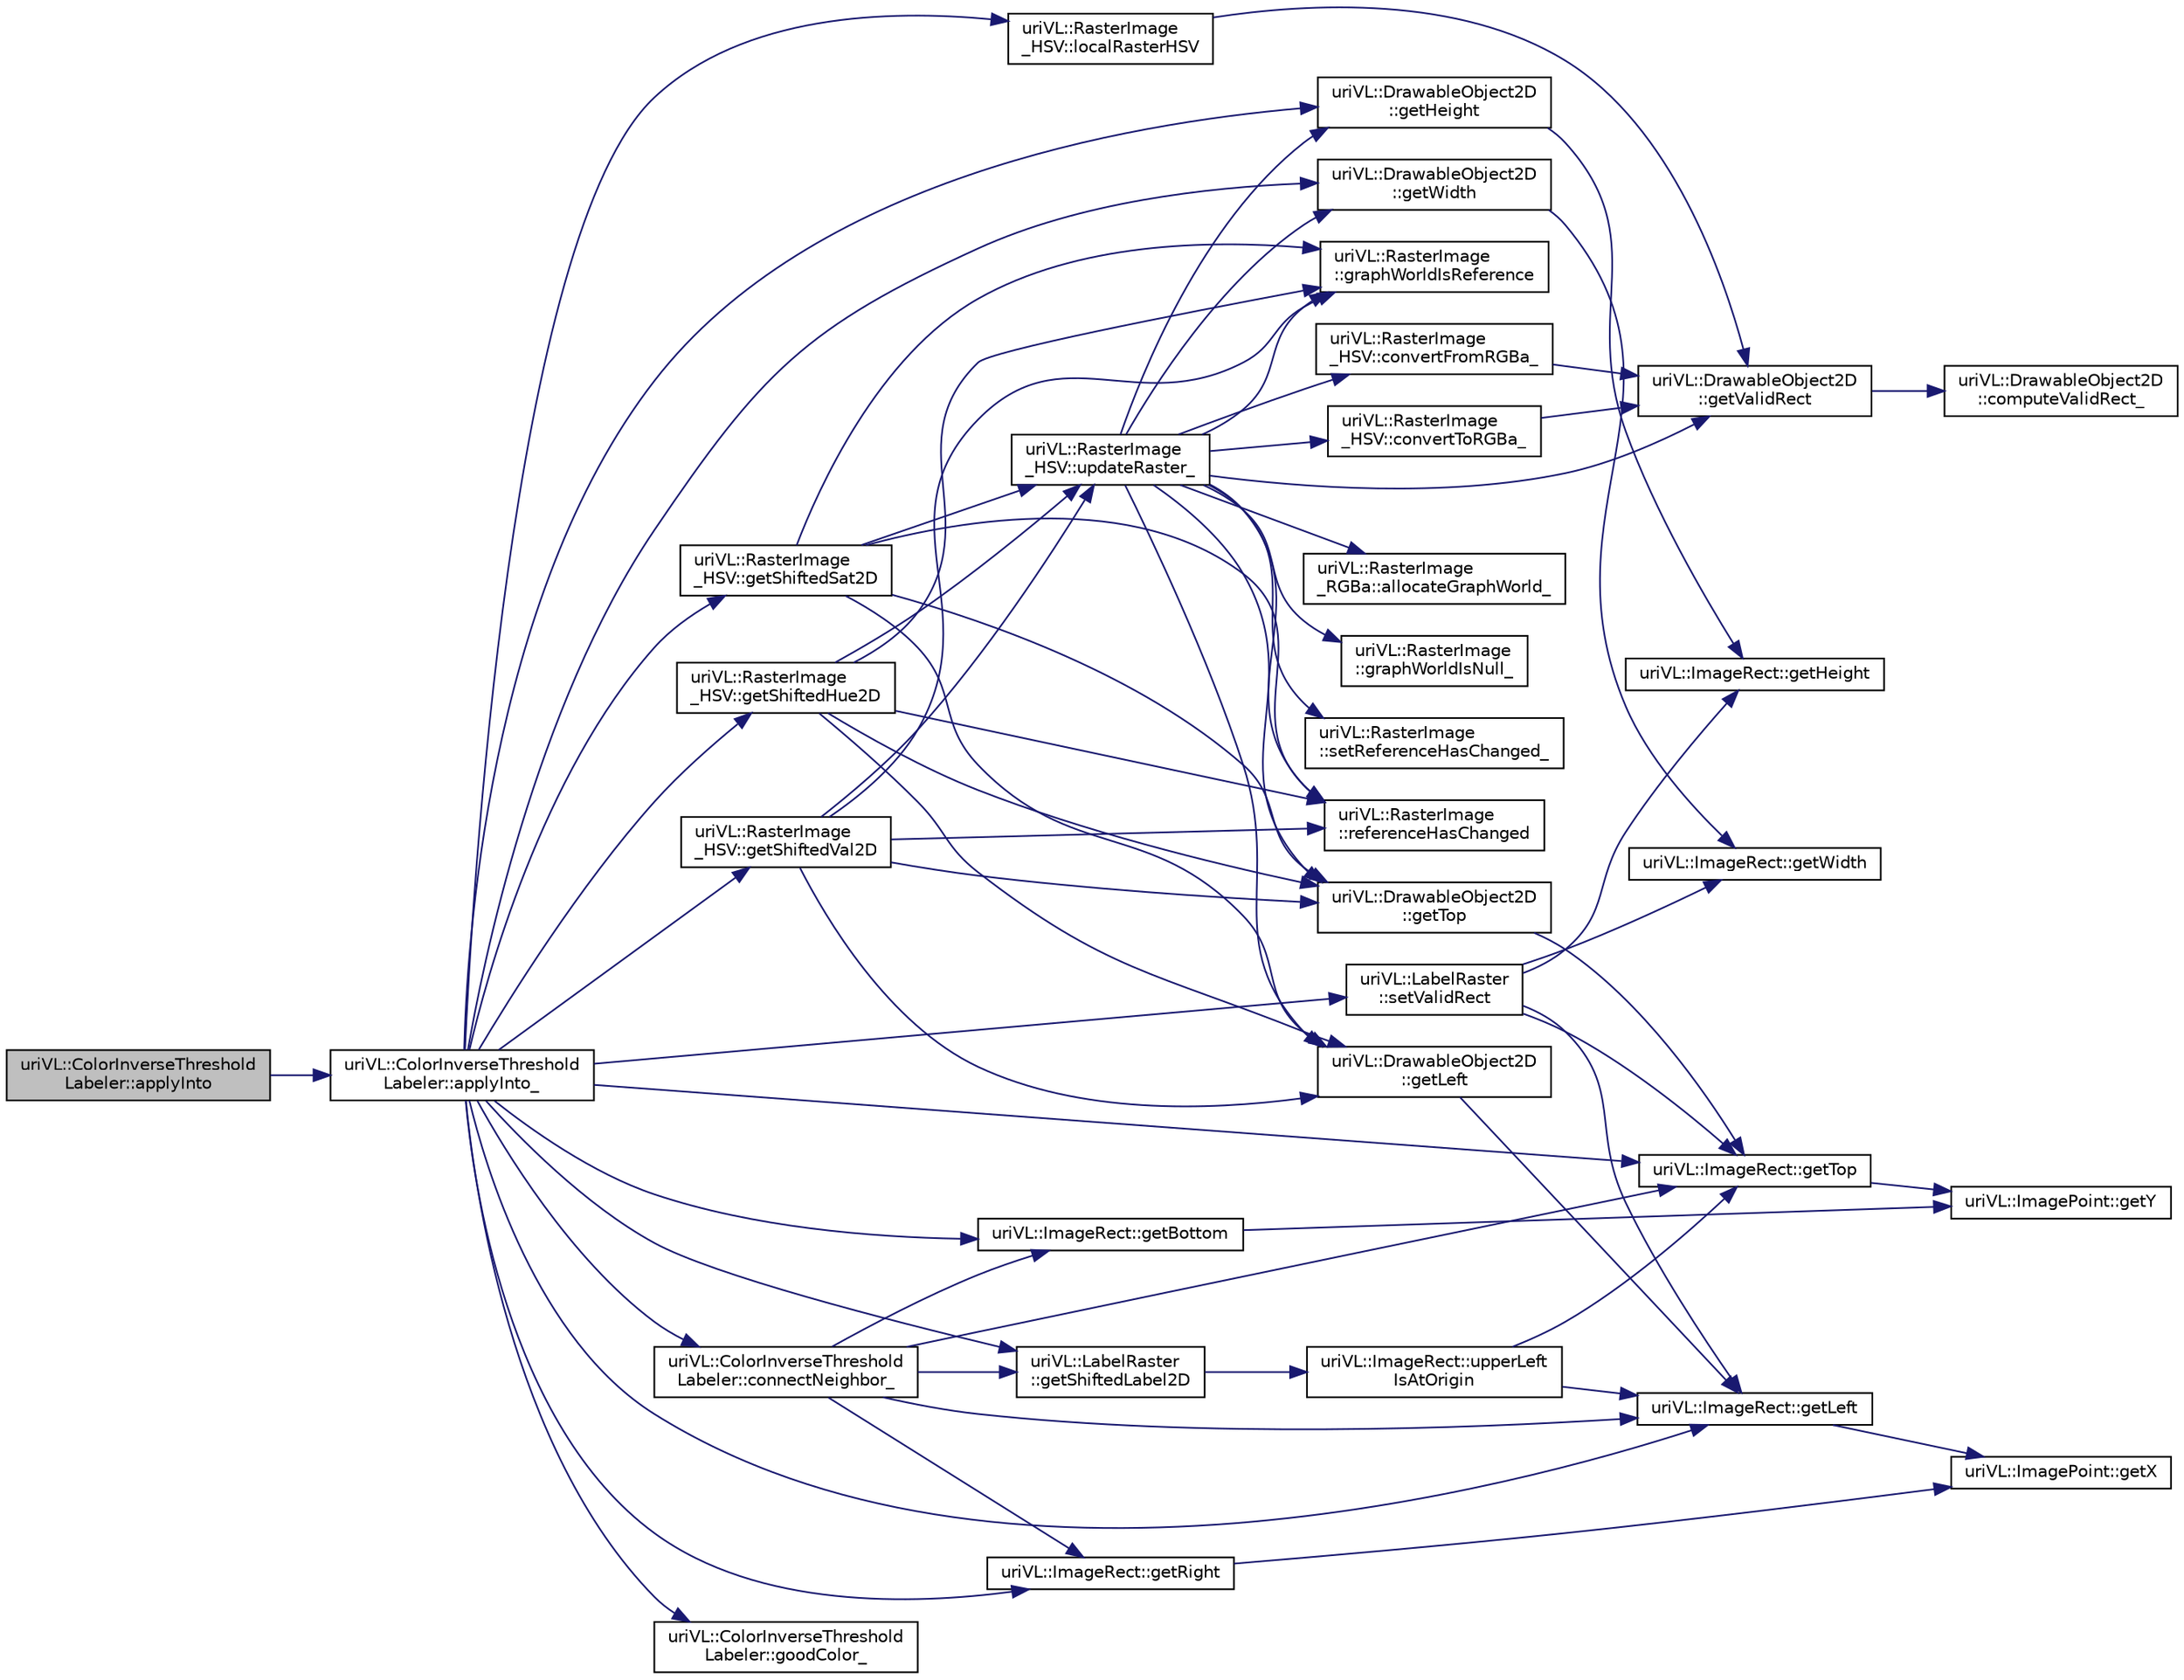 digraph "uriVL::ColorInverseThresholdLabeler::applyInto"
{
  edge [fontname="Helvetica",fontsize="10",labelfontname="Helvetica",labelfontsize="10"];
  node [fontname="Helvetica",fontsize="10",shape=record];
  rankdir="LR";
  Node1 [label="uriVL::ColorInverseThreshold\lLabeler::applyInto",height=0.2,width=0.4,color="black", fillcolor="grey75", style="filled", fontcolor="black"];
  Node1 -> Node2 [color="midnightblue",fontsize="10",style="solid",fontname="Helvetica"];
  Node2 [label="uriVL::ColorInverseThreshold\lLabeler::applyInto_",height=0.2,width=0.4,color="black", fillcolor="white", style="filled",URL="$classuriVL_1_1ColorInverseThresholdLabeler.html#a409adeafcd73c1bd6760a56a43cc27e0",tooltip="Private function that applies this operator to an image, writes the result into a LabelRaster..."];
  Node2 -> Node3 [color="midnightblue",fontsize="10",style="solid",fontname="Helvetica"];
  Node3 [label="uriVL::RasterImage\l_HSV::localRasterHSV",height=0.2,width=0.4,color="black", fillcolor="white", style="filled",URL="$classuriVL_1_1RasterImage__HSV.html#ae61598f218d92879a04cd042b598d111",tooltip="Allocates a read-only HSV copy of the image received as parameter if that image is not already some f..."];
  Node3 -> Node4 [color="midnightblue",fontsize="10",style="solid",fontname="Helvetica"];
  Node4 [label="uriVL::DrawableObject2D\l::getValidRect",height=0.2,width=0.4,color="black", fillcolor="white", style="filled",URL="$classuriVL_1_1DrawableObject2D.html#ad654c2c5da02b3b20298c3eef4153874",tooltip="Returns the object&#39;s valid data rectangle. "];
  Node4 -> Node5 [color="midnightblue",fontsize="10",style="solid",fontname="Helvetica"];
  Node5 [label="uriVL::DrawableObject2D\l::computeValidRect_",height=0.2,width=0.4,color="black", fillcolor="white", style="filled",URL="$classuriVL_1_1DrawableObject2D.html#a9eb135fd212d80a8fbc3caa7e242d9dd",tooltip="Calculates the object&#39;s valid box. "];
  Node2 -> Node6 [color="midnightblue",fontsize="10",style="solid",fontname="Helvetica"];
  Node6 [label="uriVL::RasterImage\l_HSV::getShiftedSat2D",height=0.2,width=0.4,color="black", fillcolor="white", style="filled",URL="$classuriVL_1_1RasterImage__HSV.html#a59baf092410adae9819c9b15b3a0f7e6",tooltip="Returns the saturation as a read-only shifted 2D raster. "];
  Node6 -> Node7 [color="midnightblue",fontsize="10",style="solid",fontname="Helvetica"];
  Node7 [label="uriVL::RasterImage\l::graphWorldIsReference",height=0.2,width=0.4,color="black", fillcolor="white", style="filled",URL="$classuriVL_1_1RasterImage.html#ac6190461f1bd30c426fc3d183b74429b",tooltip="Indicates whether or not the raster stored in the GraphWorld (if it exists) contains the reference va..."];
  Node6 -> Node8 [color="midnightblue",fontsize="10",style="solid",fontname="Helvetica"];
  Node8 [label="uriVL::RasterImage\l::referenceHasChanged",height=0.2,width=0.4,color="black", fillcolor="white", style="filled",URL="$classuriVL_1_1RasterImage.html#a8d10dedd31a0e59925bdf31a37d03097",tooltip="Indicates whether or not the reference raster for this image has been modified. "];
  Node6 -> Node9 [color="midnightblue",fontsize="10",style="solid",fontname="Helvetica"];
  Node9 [label="uriVL::RasterImage\l_HSV::updateRaster_",height=0.2,width=0.4,color="black", fillcolor="white", style="filled",URL="$classuriVL_1_1RasterImage__HSV.html#acea5d54496623c70bc30d825b339dbba",tooltip="Forces an update of the base rgb raster if it is not the reference raster. "];
  Node9 -> Node8 [color="midnightblue",fontsize="10",style="solid",fontname="Helvetica"];
  Node9 -> Node10 [color="midnightblue",fontsize="10",style="solid",fontname="Helvetica"];
  Node10 [label="uriVL::RasterImage\l::graphWorldIsNull_",height=0.2,width=0.4,color="black", fillcolor="white", style="filled",URL="$classuriVL_1_1RasterImage.html#a828cf5c4cfe56eaa135c6f7c0d17f49c",tooltip="Indicates whether the GraphWorld was allocated for this object. "];
  Node9 -> Node11 [color="midnightblue",fontsize="10",style="solid",fontname="Helvetica"];
  Node11 [label="uriVL::RasterImage\l::setReferenceHasChanged_",height=0.2,width=0.4,color="black", fillcolor="white", style="filled",URL="$classuriVL_1_1RasterImage.html#a6c62baac612cff6df7be87dce2dfc5fb",tooltip="To be called by a child class that has modified the graphworld or one of the secondary rasters..."];
  Node9 -> Node7 [color="midnightblue",fontsize="10",style="solid",fontname="Helvetica"];
  Node9 -> Node12 [color="midnightblue",fontsize="10",style="solid",fontname="Helvetica"];
  Node12 [label="uriVL::RasterImage\l_HSV::convertFromRGBa_",height=0.2,width=0.4,color="black", fillcolor="white", style="filled",URL="$classuriVL_1_1RasterImage__HSV.html#a0c641f26c0f5e53b785f13fe83033dd1",tooltip="Calculates HSV values for the input RGBa image received as parameter. "];
  Node12 -> Node4 [color="midnightblue",fontsize="10",style="solid",fontname="Helvetica"];
  Node9 -> Node4 [color="midnightblue",fontsize="10",style="solid",fontname="Helvetica"];
  Node9 -> Node13 [color="midnightblue",fontsize="10",style="solid",fontname="Helvetica"];
  Node13 [label="uriVL::RasterImage\l_RGBa::allocateGraphWorld_",height=0.2,width=0.4,color="black", fillcolor="white", style="filled",URL="$classuriVL_1_1RasterImage__RGBa.html#aea7a75a0d82569bb7f29ae38d5789651",tooltip="Alocates the GraphWorld for this object at the set dimensions. "];
  Node9 -> Node14 [color="midnightblue",fontsize="10",style="solid",fontname="Helvetica"];
  Node14 [label="uriVL::DrawableObject2D\l::getHeight",height=0.2,width=0.4,color="black", fillcolor="white", style="filled",URL="$classuriVL_1_1DrawableObject2D.html#a0fa48af9667c5a4b53bd2a9bf0eea240",tooltip="Returns the number of rows for the image. "];
  Node14 -> Node15 [color="midnightblue",fontsize="10",style="solid",fontname="Helvetica"];
  Node15 [label="uriVL::ImageRect::getHeight",height=0.2,width=0.4,color="black", fillcolor="white", style="filled",URL="$classuriVL_1_1ImageRect.html#aa757d85ab5d5230bc0ca53f5960e14f3",tooltip="Returns the height of the rectangle. "];
  Node9 -> Node16 [color="midnightblue",fontsize="10",style="solid",fontname="Helvetica"];
  Node16 [label="uriVL::DrawableObject2D\l::getWidth",height=0.2,width=0.4,color="black", fillcolor="white", style="filled",URL="$classuriVL_1_1DrawableObject2D.html#a01127dbd10a99cdbb7596e48539068c9",tooltip="Returns the number of columns for the image. "];
  Node16 -> Node17 [color="midnightblue",fontsize="10",style="solid",fontname="Helvetica"];
  Node17 [label="uriVL::ImageRect::getWidth",height=0.2,width=0.4,color="black", fillcolor="white", style="filled",URL="$classuriVL_1_1ImageRect.html#a1081dc6f638b33ebf30d0a43d51289ef",tooltip="Returns the width of the rectangle. "];
  Node9 -> Node18 [color="midnightblue",fontsize="10",style="solid",fontname="Helvetica"];
  Node18 [label="uriVL::DrawableObject2D\l::getTop",height=0.2,width=0.4,color="black", fillcolor="white", style="filled",URL="$classuriVL_1_1DrawableObject2D.html#a01508a3886015ab55449c46989af2277",tooltip="Returns the minimum y coordinate of the bounding rectangle. "];
  Node18 -> Node19 [color="midnightblue",fontsize="10",style="solid",fontname="Helvetica"];
  Node19 [label="uriVL::ImageRect::getTop",height=0.2,width=0.4,color="black", fillcolor="white", style="filled",URL="$classuriVL_1_1ImageRect.html#a2715b0a7b291354fd839a95ece0e0aba",tooltip="Returns the minimum y coordinate of the rectangle. "];
  Node19 -> Node20 [color="midnightblue",fontsize="10",style="solid",fontname="Helvetica"];
  Node20 [label="uriVL::ImagePoint::getY",height=0.2,width=0.4,color="black", fillcolor="white", style="filled",URL="$classuriVL_1_1ImagePoint.html#a4edda1ad5b1f3b39db3ac200dfddf016",tooltip="Returns the point&#39;s y coordinate. "];
  Node9 -> Node21 [color="midnightblue",fontsize="10",style="solid",fontname="Helvetica"];
  Node21 [label="uriVL::DrawableObject2D\l::getLeft",height=0.2,width=0.4,color="black", fillcolor="white", style="filled",URL="$classuriVL_1_1DrawableObject2D.html#a9c92e6b3d3b0753514e677080c762ef0",tooltip="Returns the minimum x coordinate of the bounding rectangle. "];
  Node21 -> Node22 [color="midnightblue",fontsize="10",style="solid",fontname="Helvetica"];
  Node22 [label="uriVL::ImageRect::getLeft",height=0.2,width=0.4,color="black", fillcolor="white", style="filled",URL="$classuriVL_1_1ImageRect.html#a38bd531df6bd6c4892bca1a690feda13",tooltip="Returns the minimum x coordinate of the rectangle. "];
  Node22 -> Node23 [color="midnightblue",fontsize="10",style="solid",fontname="Helvetica"];
  Node23 [label="uriVL::ImagePoint::getX",height=0.2,width=0.4,color="black", fillcolor="white", style="filled",URL="$classuriVL_1_1ImagePoint.html#a4845eb34e164c8dffd9b366cf61f3f5b",tooltip="Returns the point&#39;s x coordinate. "];
  Node9 -> Node24 [color="midnightblue",fontsize="10",style="solid",fontname="Helvetica"];
  Node24 [label="uriVL::RasterImage\l_HSV::convertToRGBa_",height=0.2,width=0.4,color="black", fillcolor="white", style="filled",URL="$classuriVL_1_1RasterImage__HSV.html#a13f1af375d7dd95bba79819652f4e820",tooltip="Updates the RGBa raster of this raster image to match the HSV rasters. "];
  Node24 -> Node4 [color="midnightblue",fontsize="10",style="solid",fontname="Helvetica"];
  Node6 -> Node18 [color="midnightblue",fontsize="10",style="solid",fontname="Helvetica"];
  Node6 -> Node21 [color="midnightblue",fontsize="10",style="solid",fontname="Helvetica"];
  Node2 -> Node25 [color="midnightblue",fontsize="10",style="solid",fontname="Helvetica"];
  Node25 [label="uriVL::RasterImage\l_HSV::getShiftedVal2D",height=0.2,width=0.4,color="black", fillcolor="white", style="filled",URL="$classuriVL_1_1RasterImage__HSV.html#a0f18c0d460abc57763d6239420c505d5",tooltip="Returns the value as a read-only shifted 2D raster. "];
  Node25 -> Node7 [color="midnightblue",fontsize="10",style="solid",fontname="Helvetica"];
  Node25 -> Node8 [color="midnightblue",fontsize="10",style="solid",fontname="Helvetica"];
  Node25 -> Node9 [color="midnightblue",fontsize="10",style="solid",fontname="Helvetica"];
  Node25 -> Node18 [color="midnightblue",fontsize="10",style="solid",fontname="Helvetica"];
  Node25 -> Node21 [color="midnightblue",fontsize="10",style="solid",fontname="Helvetica"];
  Node2 -> Node26 [color="midnightblue",fontsize="10",style="solid",fontname="Helvetica"];
  Node26 [label="uriVL::LabelRaster\l::getShiftedLabel2D",height=0.2,width=0.4,color="black", fillcolor="white", style="filled",URL="$classuriVL_1_1LabelRaster.html#a133fd2c51e4eed625df31a4b452ce2be",tooltip="Returns the label raster&#39;s read-only shifted 2D array. "];
  Node26 -> Node27 [color="midnightblue",fontsize="10",style="solid",fontname="Helvetica"];
  Node27 [label="uriVL::ImageRect::upperLeft\lIsAtOrigin",height=0.2,width=0.4,color="black", fillcolor="white", style="filled",URL="$classuriVL_1_1ImageRect.html#a0f6446fb5a440e3d901d07bf791625c0",tooltip="Indicates whether this rectangle has its upper left corner at (0, 0) "];
  Node27 -> Node19 [color="midnightblue",fontsize="10",style="solid",fontname="Helvetica"];
  Node27 -> Node22 [color="midnightblue",fontsize="10",style="solid",fontname="Helvetica"];
  Node2 -> Node28 [color="midnightblue",fontsize="10",style="solid",fontname="Helvetica"];
  Node28 [label="uriVL::RasterImage\l_HSV::getShiftedHue2D",height=0.2,width=0.4,color="black", fillcolor="white", style="filled",URL="$classuriVL_1_1RasterImage__HSV.html#a72e5a012356dcc397ca2141e8233e856",tooltip="Returns the hue as a read-only shifted 2D raster. "];
  Node28 -> Node7 [color="midnightblue",fontsize="10",style="solid",fontname="Helvetica"];
  Node28 -> Node8 [color="midnightblue",fontsize="10",style="solid",fontname="Helvetica"];
  Node28 -> Node9 [color="midnightblue",fontsize="10",style="solid",fontname="Helvetica"];
  Node28 -> Node18 [color="midnightblue",fontsize="10",style="solid",fontname="Helvetica"];
  Node28 -> Node21 [color="midnightblue",fontsize="10",style="solid",fontname="Helvetica"];
  Node2 -> Node14 [color="midnightblue",fontsize="10",style="solid",fontname="Helvetica"];
  Node2 -> Node16 [color="midnightblue",fontsize="10",style="solid",fontname="Helvetica"];
  Node2 -> Node19 [color="midnightblue",fontsize="10",style="solid",fontname="Helvetica"];
  Node2 -> Node29 [color="midnightblue",fontsize="10",style="solid",fontname="Helvetica"];
  Node29 [label="uriVL::ImageRect::getBottom",height=0.2,width=0.4,color="black", fillcolor="white", style="filled",URL="$classuriVL_1_1ImageRect.html#acb34c902550ecb25f7fa6ffb620aea71",tooltip="Returns the maximum y coordinate of the rectangle. "];
  Node29 -> Node20 [color="midnightblue",fontsize="10",style="solid",fontname="Helvetica"];
  Node2 -> Node22 [color="midnightblue",fontsize="10",style="solid",fontname="Helvetica"];
  Node2 -> Node30 [color="midnightblue",fontsize="10",style="solid",fontname="Helvetica"];
  Node30 [label="uriVL::ImageRect::getRight",height=0.2,width=0.4,color="black", fillcolor="white", style="filled",URL="$classuriVL_1_1ImageRect.html#a89884bd1866a1b7ffb67d4cc1ec1a052",tooltip="Returns the maximum x coordinate of the rectangle. "];
  Node30 -> Node23 [color="midnightblue",fontsize="10",style="solid",fontname="Helvetica"];
  Node2 -> Node31 [color="midnightblue",fontsize="10",style="solid",fontname="Helvetica"];
  Node31 [label="uriVL::ColorInverseThreshold\lLabeler::goodColor_",height=0.2,width=0.4,color="black", fillcolor="white", style="filled",URL="$classuriVL_1_1ColorInverseThresholdLabeler.html#af87482bb341b3dd2aedb70e3737e6a2b"];
  Node2 -> Node32 [color="midnightblue",fontsize="10",style="solid",fontname="Helvetica"];
  Node32 [label="uriVL::ColorInverseThreshold\lLabeler::connectNeighbor_",height=0.2,width=0.4,color="black", fillcolor="white", style="filled",URL="$classuriVL_1_1ColorInverseThresholdLabeler.html#a1c1a0484704a3220e6e069c719931f76",tooltip="connect neighbor pixels based on each pixel&#39;s 8 label values "];
  Node32 -> Node19 [color="midnightblue",fontsize="10",style="solid",fontname="Helvetica"];
  Node32 -> Node29 [color="midnightblue",fontsize="10",style="solid",fontname="Helvetica"];
  Node32 -> Node22 [color="midnightblue",fontsize="10",style="solid",fontname="Helvetica"];
  Node32 -> Node30 [color="midnightblue",fontsize="10",style="solid",fontname="Helvetica"];
  Node32 -> Node26 [color="midnightblue",fontsize="10",style="solid",fontname="Helvetica"];
  Node2 -> Node33 [color="midnightblue",fontsize="10",style="solid",fontname="Helvetica"];
  Node33 [label="uriVL::LabelRaster\l::setValidRect",height=0.2,width=0.4,color="black", fillcolor="white", style="filled",URL="$classuriVL_1_1LabelRaster.html#a6811c9a2c53a4877ae8627b72cd71f29",tooltip="Sets a new valid data rectangle for the label raster. "];
  Node33 -> Node22 [color="midnightblue",fontsize="10",style="solid",fontname="Helvetica"];
  Node33 -> Node19 [color="midnightblue",fontsize="10",style="solid",fontname="Helvetica"];
  Node33 -> Node17 [color="midnightblue",fontsize="10",style="solid",fontname="Helvetica"];
  Node33 -> Node15 [color="midnightblue",fontsize="10",style="solid",fontname="Helvetica"];
}
